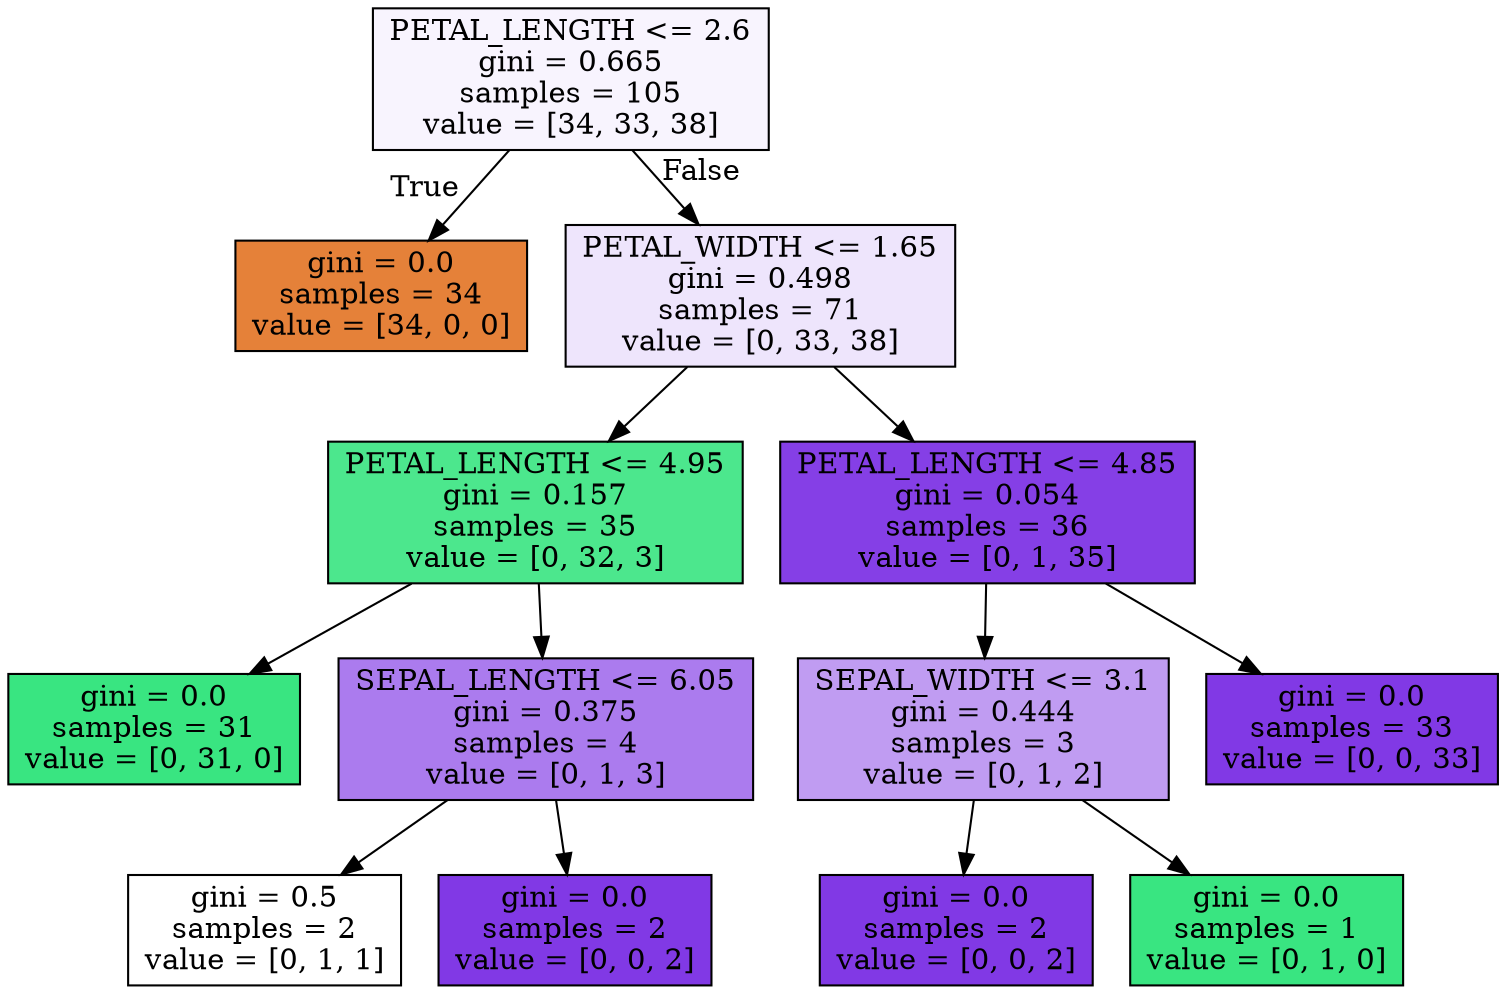 digraph Tree {
node [shape=box, style="filled", color="black"] ;
0 [label="PETAL_LENGTH <= 2.6\ngini = 0.665\nsamples = 105\nvalue = [34, 33, 38]", fillcolor="#f8f4fe"] ;
1 [label="gini = 0.0\nsamples = 34\nvalue = [34, 0, 0]", fillcolor="#e58139"] ;
0 -> 1 [labeldistance=2.5, labelangle=45, headlabel="True"] ;
2 [label="PETAL_WIDTH <= 1.65\ngini = 0.498\nsamples = 71\nvalue = [0, 33, 38]", fillcolor="#eee5fc"] ;
0 -> 2 [labeldistance=2.5, labelangle=-45, headlabel="False"] ;
3 [label="PETAL_LENGTH <= 4.95\ngini = 0.157\nsamples = 35\nvalue = [0, 32, 3]", fillcolor="#4ce78d"] ;
2 -> 3 ;
4 [label="gini = 0.0\nsamples = 31\nvalue = [0, 31, 0]", fillcolor="#39e581"] ;
3 -> 4 ;
5 [label="SEPAL_LENGTH <= 6.05\ngini = 0.375\nsamples = 4\nvalue = [0, 1, 3]", fillcolor="#ab7bee"] ;
3 -> 5 ;
6 [label="gini = 0.5\nsamples = 2\nvalue = [0, 1, 1]", fillcolor="#ffffff"] ;
5 -> 6 ;
7 [label="gini = 0.0\nsamples = 2\nvalue = [0, 0, 2]", fillcolor="#8139e5"] ;
5 -> 7 ;
8 [label="PETAL_LENGTH <= 4.85\ngini = 0.054\nsamples = 36\nvalue = [0, 1, 35]", fillcolor="#853fe6"] ;
2 -> 8 ;
9 [label="SEPAL_WIDTH <= 3.1\ngini = 0.444\nsamples = 3\nvalue = [0, 1, 2]", fillcolor="#c09cf2"] ;
8 -> 9 ;
10 [label="gini = 0.0\nsamples = 2\nvalue = [0, 0, 2]", fillcolor="#8139e5"] ;
9 -> 10 ;
11 [label="gini = 0.0\nsamples = 1\nvalue = [0, 1, 0]", fillcolor="#39e581"] ;
9 -> 11 ;
12 [label="gini = 0.0\nsamples = 33\nvalue = [0, 0, 33]", fillcolor="#8139e5"] ;
8 -> 12 ;
}